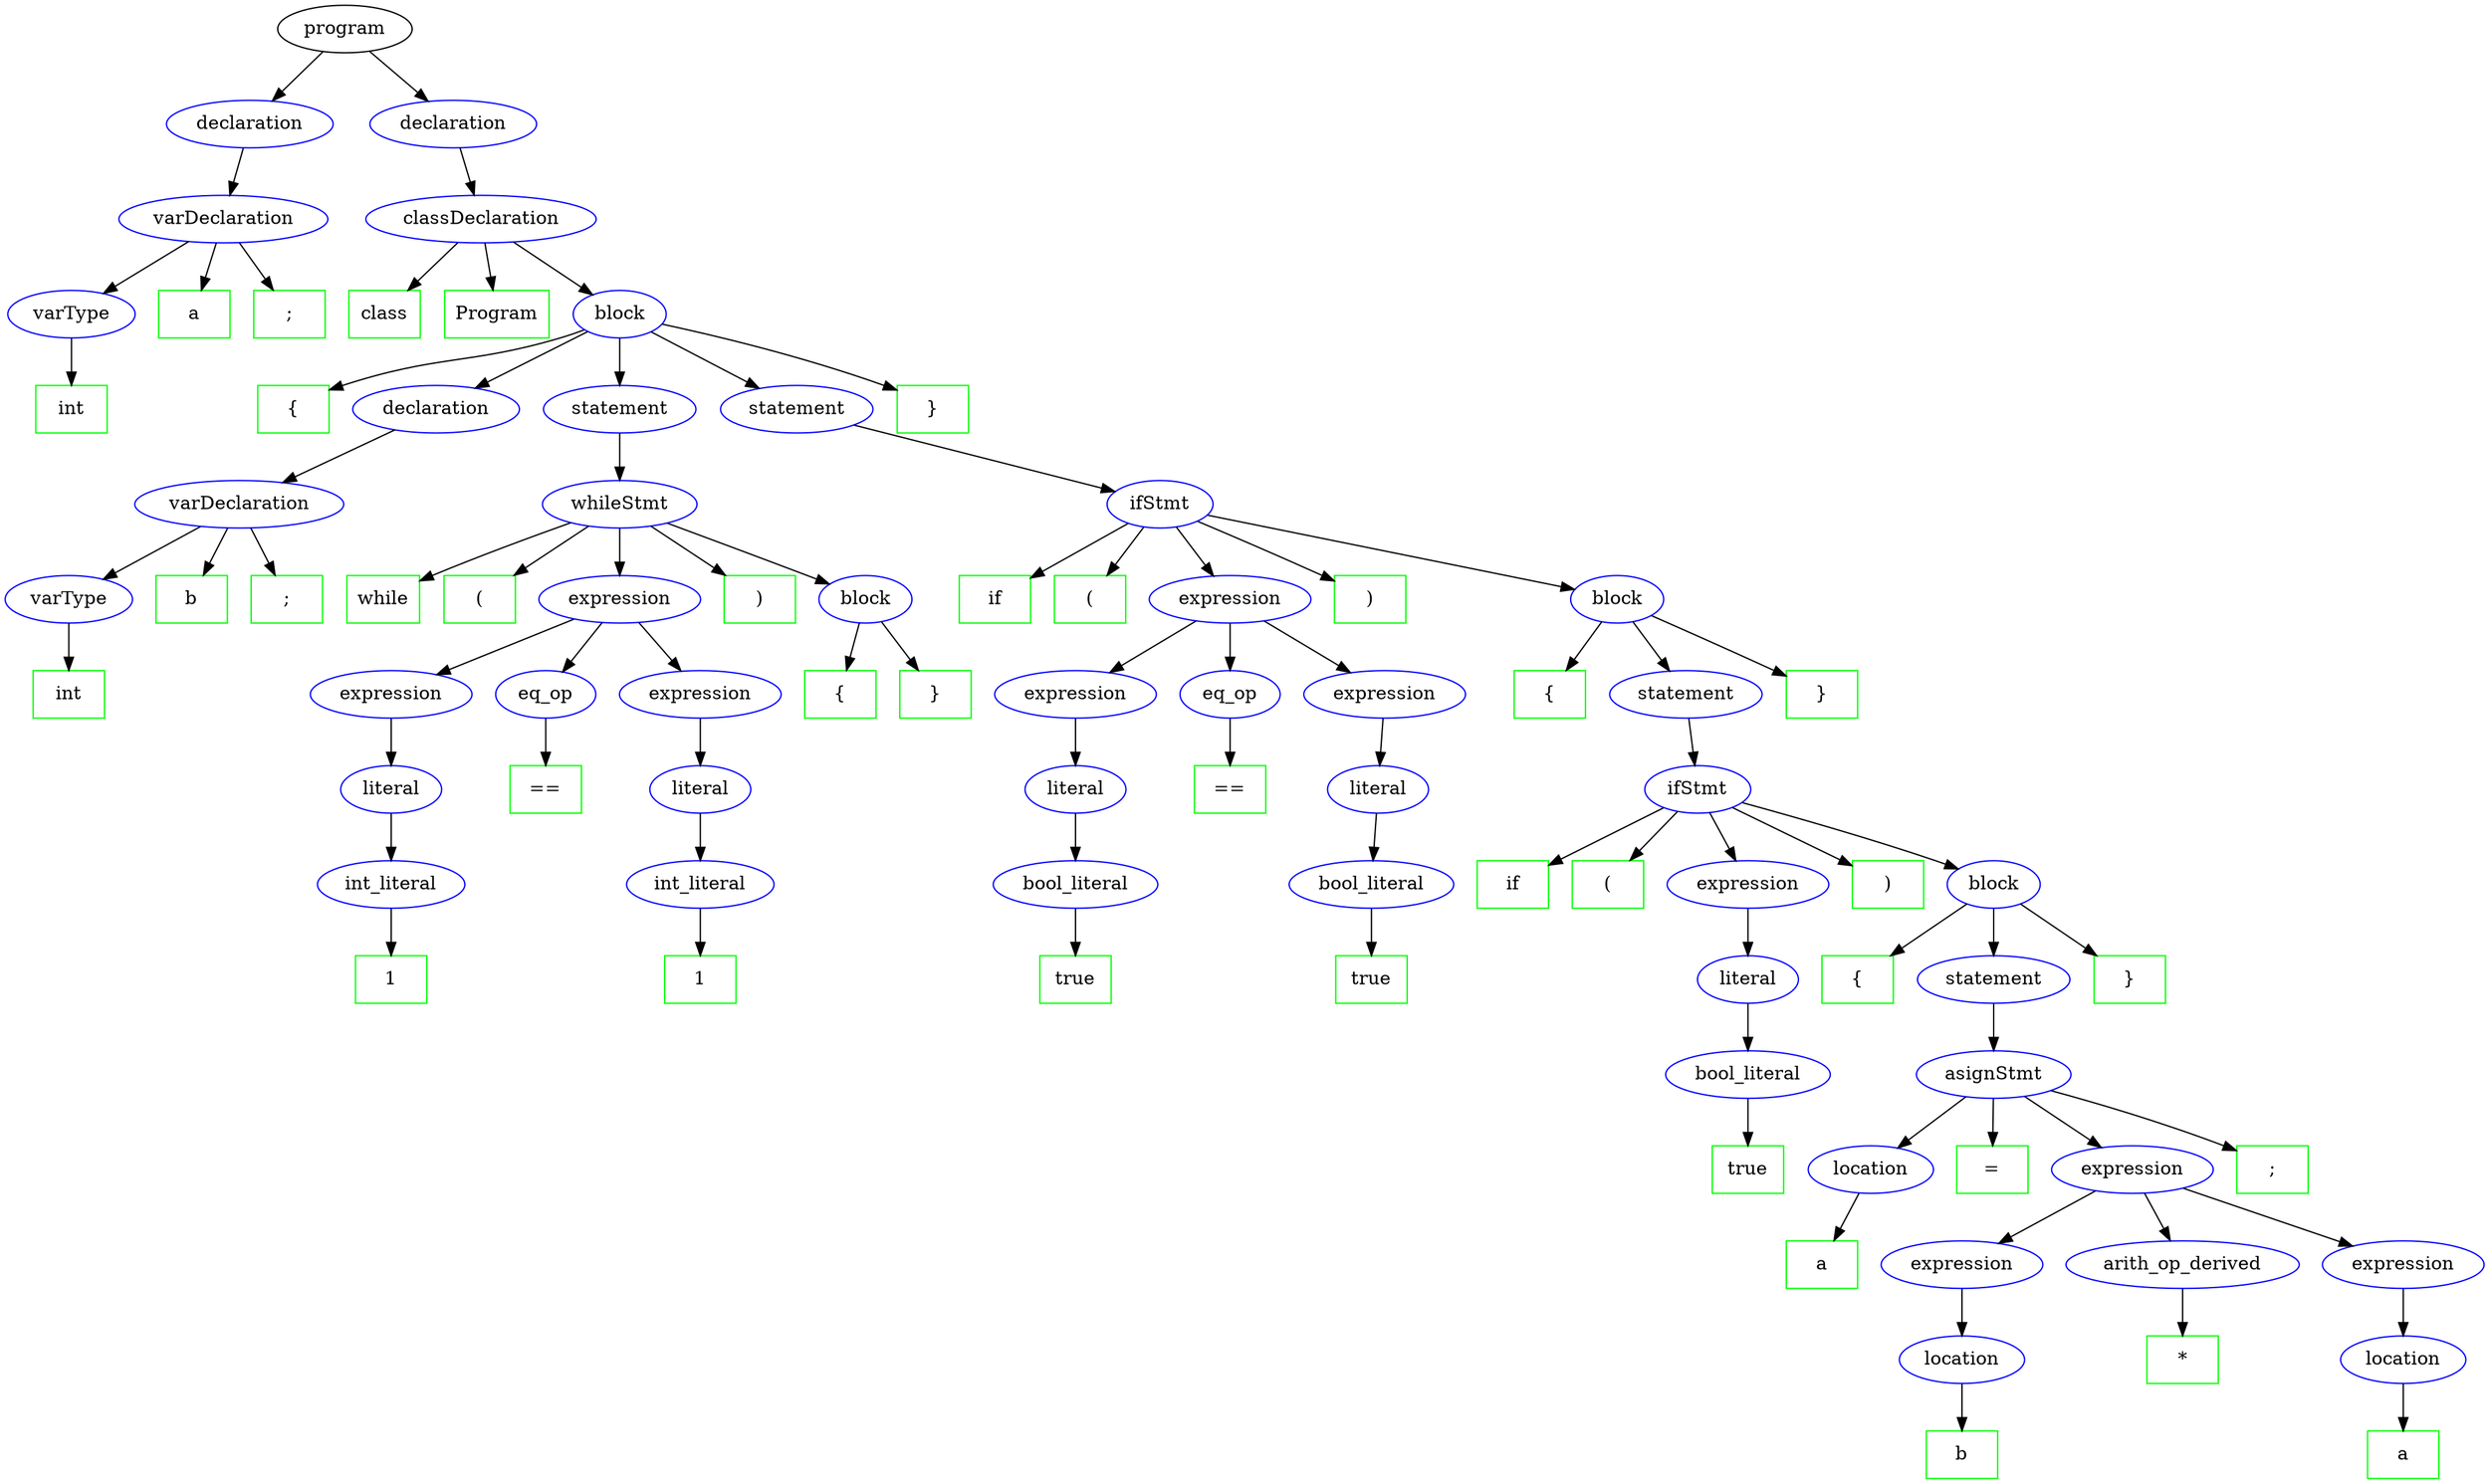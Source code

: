 // gramatic
digraph Gramatica {
	0 [label=program]
	1 [label=declaration color=blue shape=ellipse]
	0 -> 1
	2 [label=varDeclaration color=blue shape=ellipse]
	1 -> 2
	3 [label=varType color=blue shape=ellipse]
	2 -> 3
	4 [label=int color=green shape=rectangle]
	3 -> 4
	5 [label=a color=green shape=rectangle]
	2 -> 5
	6 [label=";" color=green shape=rectangle]
	2 -> 6
	7 [label=declaration color=blue shape=ellipse]
	0 -> 7
	8 [label=classDeclaration color=blue shape=ellipse]
	7 -> 8
	9 [label=class color=green shape=rectangle]
	8 -> 9
	10 [label=Program color=green shape=rectangle]
	8 -> 10
	11 [label=block color=blue shape=ellipse]
	8 -> 11
	12 [label="{" color=green shape=rectangle]
	11 -> 12
	13 [label=declaration color=blue shape=ellipse]
	11 -> 13
	14 [label=varDeclaration color=blue shape=ellipse]
	13 -> 14
	15 [label=varType color=blue shape=ellipse]
	14 -> 15
	16 [label=int color=green shape=rectangle]
	15 -> 16
	17 [label=b color=green shape=rectangle]
	14 -> 17
	18 [label=";" color=green shape=rectangle]
	14 -> 18
	19 [label=statement color=blue shape=ellipse]
	11 -> 19
	20 [label=whileStmt color=blue shape=ellipse]
	19 -> 20
	21 [label=while color=green shape=rectangle]
	20 -> 21
	22 [label="(" color=green shape=rectangle]
	20 -> 22
	23 [label=expression color=blue shape=ellipse]
	20 -> 23
	24 [label=expression color=blue shape=ellipse]
	23 -> 24
	25 [label=literal color=blue shape=ellipse]
	24 -> 25
	26 [label=int_literal color=blue shape=ellipse]
	25 -> 26
	27 [label=1 color=green shape=rectangle]
	26 -> 27
	28 [label=eq_op color=blue shape=ellipse]
	23 -> 28
	29 [label="==" color=green shape=rectangle]
	28 -> 29
	30 [label=expression color=blue shape=ellipse]
	23 -> 30
	31 [label=literal color=blue shape=ellipse]
	30 -> 31
	32 [label=int_literal color=blue shape=ellipse]
	31 -> 32
	33 [label=1 color=green shape=rectangle]
	32 -> 33
	34 [label=")" color=green shape=rectangle]
	20 -> 34
	35 [label=block color=blue shape=ellipse]
	20 -> 35
	36 [label="{" color=green shape=rectangle]
	35 -> 36
	37 [label="}" color=green shape=rectangle]
	35 -> 37
	38 [label=statement color=blue shape=ellipse]
	11 -> 38
	39 [label=ifStmt color=blue shape=ellipse]
	38 -> 39
	40 [label=if color=green shape=rectangle]
	39 -> 40
	41 [label="(" color=green shape=rectangle]
	39 -> 41
	42 [label=expression color=blue shape=ellipse]
	39 -> 42
	43 [label=expression color=blue shape=ellipse]
	42 -> 43
	44 [label=literal color=blue shape=ellipse]
	43 -> 44
	45 [label=bool_literal color=blue shape=ellipse]
	44 -> 45
	46 [label=true color=green shape=rectangle]
	45 -> 46
	47 [label=eq_op color=blue shape=ellipse]
	42 -> 47
	48 [label="==" color=green shape=rectangle]
	47 -> 48
	49 [label=expression color=blue shape=ellipse]
	42 -> 49
	50 [label=literal color=blue shape=ellipse]
	49 -> 50
	51 [label=bool_literal color=blue shape=ellipse]
	50 -> 51
	52 [label=true color=green shape=rectangle]
	51 -> 52
	53 [label=")" color=green shape=rectangle]
	39 -> 53
	54 [label=block color=blue shape=ellipse]
	39 -> 54
	55 [label="{" color=green shape=rectangle]
	54 -> 55
	56 [label=statement color=blue shape=ellipse]
	54 -> 56
	57 [label=ifStmt color=blue shape=ellipse]
	56 -> 57
	58 [label=if color=green shape=rectangle]
	57 -> 58
	59 [label="(" color=green shape=rectangle]
	57 -> 59
	60 [label=expression color=blue shape=ellipse]
	57 -> 60
	61 [label=literal color=blue shape=ellipse]
	60 -> 61
	62 [label=bool_literal color=blue shape=ellipse]
	61 -> 62
	63 [label=true color=green shape=rectangle]
	62 -> 63
	64 [label=")" color=green shape=rectangle]
	57 -> 64
	65 [label=block color=blue shape=ellipse]
	57 -> 65
	66 [label="{" color=green shape=rectangle]
	65 -> 66
	67 [label=statement color=blue shape=ellipse]
	65 -> 67
	68 [label=asignStmt color=blue shape=ellipse]
	67 -> 68
	69 [label=location color=blue shape=ellipse]
	68 -> 69
	70 [label=a color=green shape=rectangle]
	69 -> 70
	71 [label="=" color=green shape=rectangle]
	68 -> 71
	72 [label=expression color=blue shape=ellipse]
	68 -> 72
	73 [label=expression color=blue shape=ellipse]
	72 -> 73
	74 [label=location color=blue shape=ellipse]
	73 -> 74
	75 [label=b color=green shape=rectangle]
	74 -> 75
	76 [label=arith_op_derived color=blue shape=ellipse]
	72 -> 76
	77 [label="*" color=green shape=rectangle]
	76 -> 77
	78 [label=expression color=blue shape=ellipse]
	72 -> 78
	79 [label=location color=blue shape=ellipse]
	78 -> 79
	80 [label=a color=green shape=rectangle]
	79 -> 80
	81 [label=";" color=green shape=rectangle]
	68 -> 81
	82 [label="}" color=green shape=rectangle]
	65 -> 82
	83 [label="}" color=green shape=rectangle]
	54 -> 83
	84 [label="}" color=green shape=rectangle]
	11 -> 84
}
